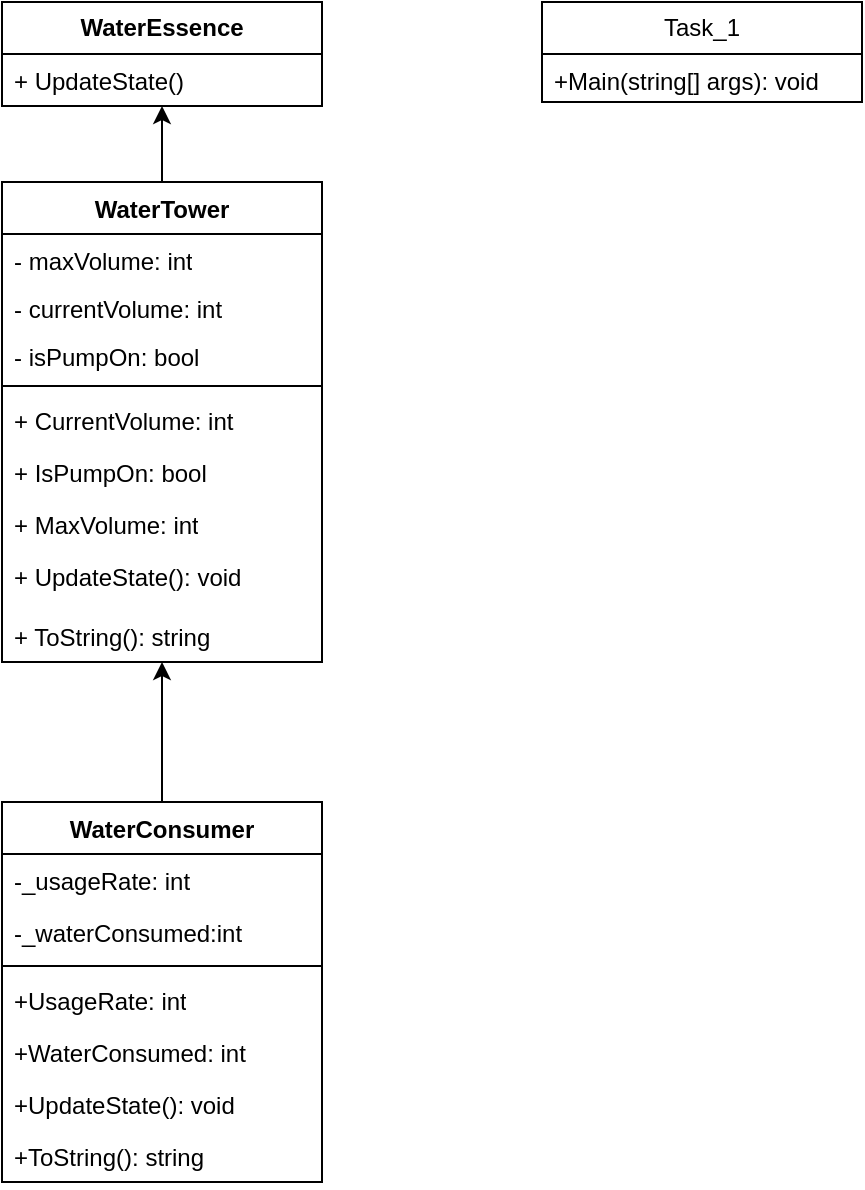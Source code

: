 <mxfile version="21.1.2" type="device">
  <diagram id="C5RBs43oDa-KdzZeNtuy" name="Page-1">
    <mxGraphModel dx="1434" dy="806" grid="1" gridSize="10" guides="1" tooltips="1" connect="1" arrows="1" fold="1" page="1" pageScale="1" pageWidth="827" pageHeight="1169" math="0" shadow="0">
      <root>
        <mxCell id="WIyWlLk6GJQsqaUBKTNV-0" />
        <mxCell id="WIyWlLk6GJQsqaUBKTNV-1" parent="WIyWlLk6GJQsqaUBKTNV-0" />
        <mxCell id="KTVih9tVebffTBTbhs39-20" value="" style="edgeStyle=orthogonalEdgeStyle;rounded=0;orthogonalLoop=1;jettySize=auto;html=1;" edge="1" parent="WIyWlLk6GJQsqaUBKTNV-1" source="KTVih9tVebffTBTbhs39-1" target="KTVih9tVebffTBTbhs39-6">
          <mxGeometry relative="1" as="geometry">
            <Array as="points">
              <mxPoint x="240" y="240" />
              <mxPoint x="240" y="240" />
            </Array>
          </mxGeometry>
        </mxCell>
        <mxCell id="KTVih9tVebffTBTbhs39-1" value=" WaterTower " style="swimlane;fontStyle=1;align=center;verticalAlign=top;childLayout=stackLayout;horizontal=1;startSize=26;horizontalStack=0;resizeParent=1;resizeParentMax=0;resizeLast=0;collapsible=1;marginBottom=0;whiteSpace=wrap;html=1;" vertex="1" parent="WIyWlLk6GJQsqaUBKTNV-1">
          <mxGeometry x="160" y="260" width="160" height="240" as="geometry">
            <mxRectangle x="100" y="280" width="110" height="30" as="alternateBounds" />
          </mxGeometry>
        </mxCell>
        <mxCell id="KTVih9tVebffTBTbhs39-2" value="- maxVolume: int" style="text;strokeColor=none;fillColor=none;align=left;verticalAlign=top;spacingLeft=4;spacingRight=4;overflow=hidden;rotatable=0;points=[[0,0.5],[1,0.5]];portConstraint=eastwest;whiteSpace=wrap;html=1;" vertex="1" parent="KTVih9tVebffTBTbhs39-1">
          <mxGeometry y="26" width="160" height="24" as="geometry" />
        </mxCell>
        <mxCell id="KTVih9tVebffTBTbhs39-10" value="- currentVolume: int" style="text;strokeColor=none;fillColor=none;align=left;verticalAlign=top;spacingLeft=4;spacingRight=4;overflow=hidden;rotatable=0;points=[[0,0.5],[1,0.5]];portConstraint=eastwest;whiteSpace=wrap;html=1;" vertex="1" parent="KTVih9tVebffTBTbhs39-1">
          <mxGeometry y="50" width="160" height="24" as="geometry" />
        </mxCell>
        <mxCell id="KTVih9tVebffTBTbhs39-13" value="- isPumpOn: bool" style="text;strokeColor=none;fillColor=none;align=left;verticalAlign=top;spacingLeft=4;spacingRight=4;overflow=hidden;rotatable=0;points=[[0,0.5],[1,0.5]];portConstraint=eastwest;whiteSpace=wrap;html=1;" vertex="1" parent="KTVih9tVebffTBTbhs39-1">
          <mxGeometry y="74" width="160" height="24" as="geometry" />
        </mxCell>
        <mxCell id="KTVih9tVebffTBTbhs39-3" value="" style="line;strokeWidth=1;fillColor=none;align=left;verticalAlign=middle;spacingTop=-1;spacingLeft=3;spacingRight=3;rotatable=0;labelPosition=right;points=[];portConstraint=eastwest;strokeColor=inherit;" vertex="1" parent="KTVih9tVebffTBTbhs39-1">
          <mxGeometry y="98" width="160" height="8" as="geometry" />
        </mxCell>
        <mxCell id="KTVih9tVebffTBTbhs39-15" value="+ CurrentVolume: int" style="text;strokeColor=none;fillColor=none;align=left;verticalAlign=top;spacingLeft=4;spacingRight=4;overflow=hidden;rotatable=0;points=[[0,0.5],[1,0.5]];portConstraint=eastwest;whiteSpace=wrap;html=1;" vertex="1" parent="KTVih9tVebffTBTbhs39-1">
          <mxGeometry y="106" width="160" height="26" as="geometry" />
        </mxCell>
        <mxCell id="KTVih9tVebffTBTbhs39-16" value="+ IsPumpOn: bool" style="text;strokeColor=none;fillColor=none;align=left;verticalAlign=top;spacingLeft=4;spacingRight=4;overflow=hidden;rotatable=0;points=[[0,0.5],[1,0.5]];portConstraint=eastwest;whiteSpace=wrap;html=1;" vertex="1" parent="KTVih9tVebffTBTbhs39-1">
          <mxGeometry y="132" width="160" height="26" as="geometry" />
        </mxCell>
        <mxCell id="KTVih9tVebffTBTbhs39-18" value="+ MaxVolume: int" style="text;strokeColor=none;fillColor=none;align=left;verticalAlign=top;spacingLeft=4;spacingRight=4;overflow=hidden;rotatable=0;points=[[0,0.5],[1,0.5]];portConstraint=eastwest;whiteSpace=wrap;html=1;" vertex="1" parent="KTVih9tVebffTBTbhs39-1">
          <mxGeometry y="158" width="160" height="26" as="geometry" />
        </mxCell>
        <mxCell id="KTVih9tVebffTBTbhs39-17" value="+ UpdateState(): void" style="text;strokeColor=none;fillColor=none;align=left;verticalAlign=top;spacingLeft=4;spacingRight=4;overflow=hidden;rotatable=0;points=[[0,0.5],[1,0.5]];portConstraint=eastwest;whiteSpace=wrap;html=1;" vertex="1" parent="KTVih9tVebffTBTbhs39-1">
          <mxGeometry y="184" width="160" height="30" as="geometry" />
        </mxCell>
        <mxCell id="KTVih9tVebffTBTbhs39-14" value="+ ToString(): string" style="text;strokeColor=none;fillColor=none;align=left;verticalAlign=top;spacingLeft=4;spacingRight=4;overflow=hidden;rotatable=0;points=[[0,0.5],[1,0.5]];portConstraint=eastwest;whiteSpace=wrap;html=1;" vertex="1" parent="KTVih9tVebffTBTbhs39-1">
          <mxGeometry y="214" width="160" height="26" as="geometry" />
        </mxCell>
        <mxCell id="KTVih9tVebffTBTbhs39-5" value="&lt;b&gt;WaterEssence      &lt;/b&gt;" style="swimlane;fontStyle=0;childLayout=stackLayout;horizontal=1;startSize=26;fillColor=none;horizontalStack=0;resizeParent=1;resizeParentMax=0;resizeLast=0;collapsible=1;marginBottom=0;whiteSpace=wrap;html=1;" vertex="1" parent="WIyWlLk6GJQsqaUBKTNV-1">
          <mxGeometry x="160" y="170" width="160" height="52" as="geometry" />
        </mxCell>
        <mxCell id="KTVih9tVebffTBTbhs39-6" value=" + UpdateState()" style="text;strokeColor=none;fillColor=none;align=left;verticalAlign=top;spacingLeft=4;spacingRight=4;overflow=hidden;rotatable=0;points=[[0,0.5],[1,0.5]];portConstraint=eastwest;whiteSpace=wrap;html=1;" vertex="1" parent="KTVih9tVebffTBTbhs39-5">
          <mxGeometry y="26" width="160" height="26" as="geometry" />
        </mxCell>
        <mxCell id="KTVih9tVebffTBTbhs39-35" value="Task_1" style="swimlane;fontStyle=0;childLayout=stackLayout;horizontal=1;startSize=26;fillColor=none;horizontalStack=0;resizeParent=1;resizeParentMax=0;resizeLast=0;collapsible=1;marginBottom=0;whiteSpace=wrap;html=1;" vertex="1" parent="WIyWlLk6GJQsqaUBKTNV-1">
          <mxGeometry x="430" y="170" width="160" height="50" as="geometry" />
        </mxCell>
        <mxCell id="KTVih9tVebffTBTbhs39-50" value="+Main(string[] args): void" style="text;strokeColor=none;fillColor=none;align=left;verticalAlign=top;spacingLeft=4;spacingRight=4;overflow=hidden;rotatable=0;points=[[0,0.5],[1,0.5]];portConstraint=eastwest;whiteSpace=wrap;html=1;" vertex="1" parent="KTVih9tVebffTBTbhs39-35">
          <mxGeometry y="26" width="160" height="24" as="geometry" />
        </mxCell>
        <mxCell id="KTVih9tVebffTBTbhs39-48" value="" style="edgeStyle=orthogonalEdgeStyle;rounded=0;orthogonalLoop=1;jettySize=auto;html=1;" edge="1" parent="WIyWlLk6GJQsqaUBKTNV-1" source="KTVih9tVebffTBTbhs39-39" target="KTVih9tVebffTBTbhs39-14">
          <mxGeometry relative="1" as="geometry">
            <Array as="points">
              <mxPoint x="240" y="520" />
              <mxPoint x="240" y="520" />
            </Array>
          </mxGeometry>
        </mxCell>
        <mxCell id="KTVih9tVebffTBTbhs39-39" value="WaterConsumer" style="swimlane;fontStyle=1;align=center;verticalAlign=top;childLayout=stackLayout;horizontal=1;startSize=26;horizontalStack=0;resizeParent=1;resizeParentMax=0;resizeLast=0;collapsible=1;marginBottom=0;whiteSpace=wrap;html=1;" vertex="1" parent="WIyWlLk6GJQsqaUBKTNV-1">
          <mxGeometry x="160" y="570" width="160" height="190" as="geometry" />
        </mxCell>
        <mxCell id="KTVih9tVebffTBTbhs39-40" value="-_usageRate: int" style="text;strokeColor=none;fillColor=none;align=left;verticalAlign=top;spacingLeft=4;spacingRight=4;overflow=hidden;rotatable=0;points=[[0,0.5],[1,0.5]];portConstraint=eastwest;whiteSpace=wrap;html=1;" vertex="1" parent="KTVih9tVebffTBTbhs39-39">
          <mxGeometry y="26" width="160" height="26" as="geometry" />
        </mxCell>
        <mxCell id="KTVih9tVebffTBTbhs39-44" value="-_waterConsumed:int" style="text;strokeColor=none;fillColor=none;align=left;verticalAlign=top;spacingLeft=4;spacingRight=4;overflow=hidden;rotatable=0;points=[[0,0.5],[1,0.5]];portConstraint=eastwest;whiteSpace=wrap;html=1;" vertex="1" parent="KTVih9tVebffTBTbhs39-39">
          <mxGeometry y="52" width="160" height="26" as="geometry" />
        </mxCell>
        <mxCell id="KTVih9tVebffTBTbhs39-41" value="" style="line;strokeWidth=1;fillColor=none;align=left;verticalAlign=middle;spacingTop=-1;spacingLeft=3;spacingRight=3;rotatable=0;labelPosition=right;points=[];portConstraint=eastwest;strokeColor=inherit;" vertex="1" parent="KTVih9tVebffTBTbhs39-39">
          <mxGeometry y="78" width="160" height="8" as="geometry" />
        </mxCell>
        <mxCell id="KTVih9tVebffTBTbhs39-47" value="+UsageRate: int" style="text;strokeColor=none;fillColor=none;align=left;verticalAlign=top;spacingLeft=4;spacingRight=4;overflow=hidden;rotatable=0;points=[[0,0.5],[1,0.5]];portConstraint=eastwest;whiteSpace=wrap;html=1;" vertex="1" parent="KTVih9tVebffTBTbhs39-39">
          <mxGeometry y="86" width="160" height="26" as="geometry" />
        </mxCell>
        <mxCell id="KTVih9tVebffTBTbhs39-42" value="+WaterConsumed: int" style="text;strokeColor=none;fillColor=none;align=left;verticalAlign=top;spacingLeft=4;spacingRight=4;overflow=hidden;rotatable=0;points=[[0,0.5],[1,0.5]];portConstraint=eastwest;whiteSpace=wrap;html=1;" vertex="1" parent="KTVih9tVebffTBTbhs39-39">
          <mxGeometry y="112" width="160" height="26" as="geometry" />
        </mxCell>
        <mxCell id="KTVih9tVebffTBTbhs39-45" value="+UpdateState(): void" style="text;strokeColor=none;fillColor=none;align=left;verticalAlign=top;spacingLeft=4;spacingRight=4;overflow=hidden;rotatable=0;points=[[0,0.5],[1,0.5]];portConstraint=eastwest;whiteSpace=wrap;html=1;" vertex="1" parent="KTVih9tVebffTBTbhs39-39">
          <mxGeometry y="138" width="160" height="26" as="geometry" />
        </mxCell>
        <mxCell id="KTVih9tVebffTBTbhs39-46" value="+ToString(): string" style="text;strokeColor=none;fillColor=none;align=left;verticalAlign=top;spacingLeft=4;spacingRight=4;overflow=hidden;rotatable=0;points=[[0,0.5],[1,0.5]];portConstraint=eastwest;whiteSpace=wrap;html=1;" vertex="1" parent="KTVih9tVebffTBTbhs39-39">
          <mxGeometry y="164" width="160" height="26" as="geometry" />
        </mxCell>
      </root>
    </mxGraphModel>
  </diagram>
</mxfile>
